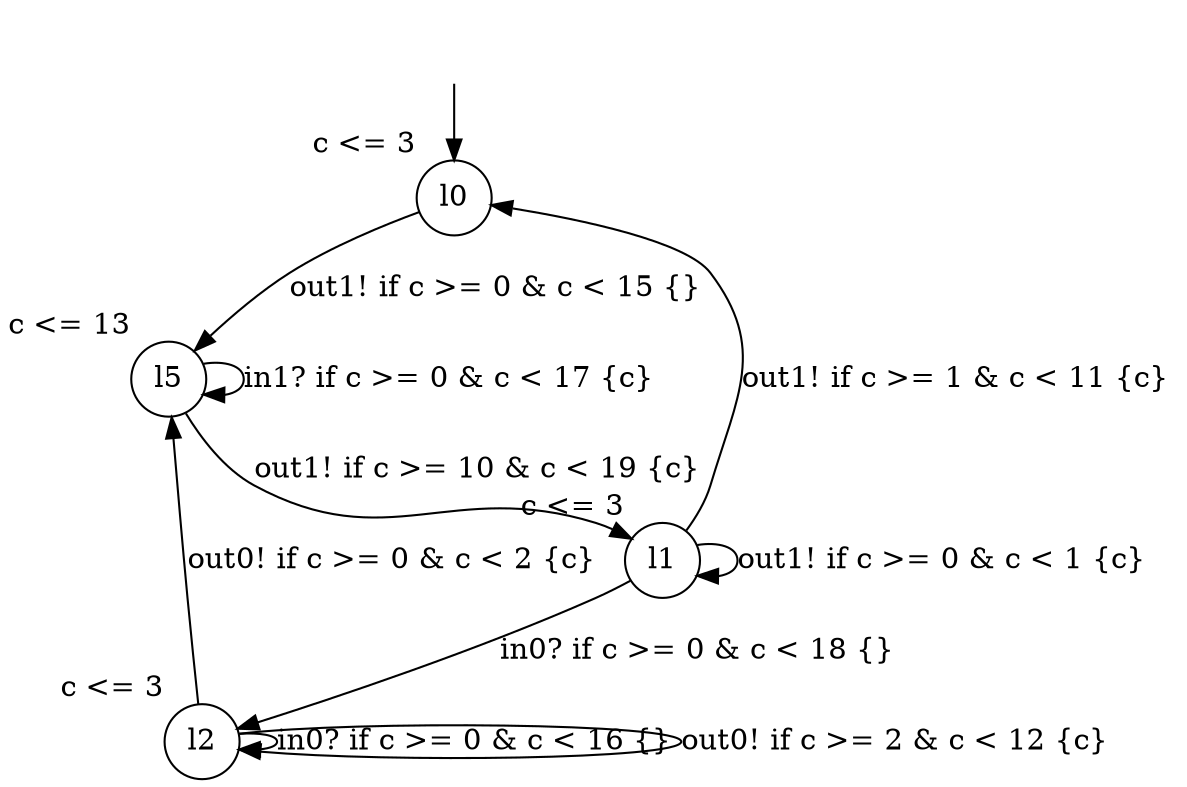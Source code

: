 digraph g {
__start0 [label="" shape="none"];
l0 [shape="circle" margin=0 label="l0", xlabel="c <= 3"];
l1 [shape="circle" margin=0 label="l1", xlabel="c <= 3"];
l2 [shape="circle" margin=0 label="l2", xlabel="c <= 3"];
l5 [shape="circle" margin=0 label="l5", xlabel="c <= 13"];
l0 -> l5 [label="out1! if c >= 0 & c < 15 {} "];
l1 -> l2 [label="in0? if c >= 0 & c < 18 {} "];
l1 -> l1 [label="out1! if c >= 0 & c < 1 {c} "];
l1 -> l0 [label="out1! if c >= 1 & c < 11 {c} "];
l2 -> l5 [label="out0! if c >= 0 & c < 2 {c} "];
l2 -> l2 [label="in0? if c >= 0 & c < 16 {} "];
l2 -> l2 [label="out0! if c >= 2 & c < 12 {c} "];
l5 -> l5 [label="in1? if c >= 0 & c < 17 {c} "];
l5 -> l1 [label="out1! if c >= 10 & c < 19 {c} "];
__start0 -> l0;
}
